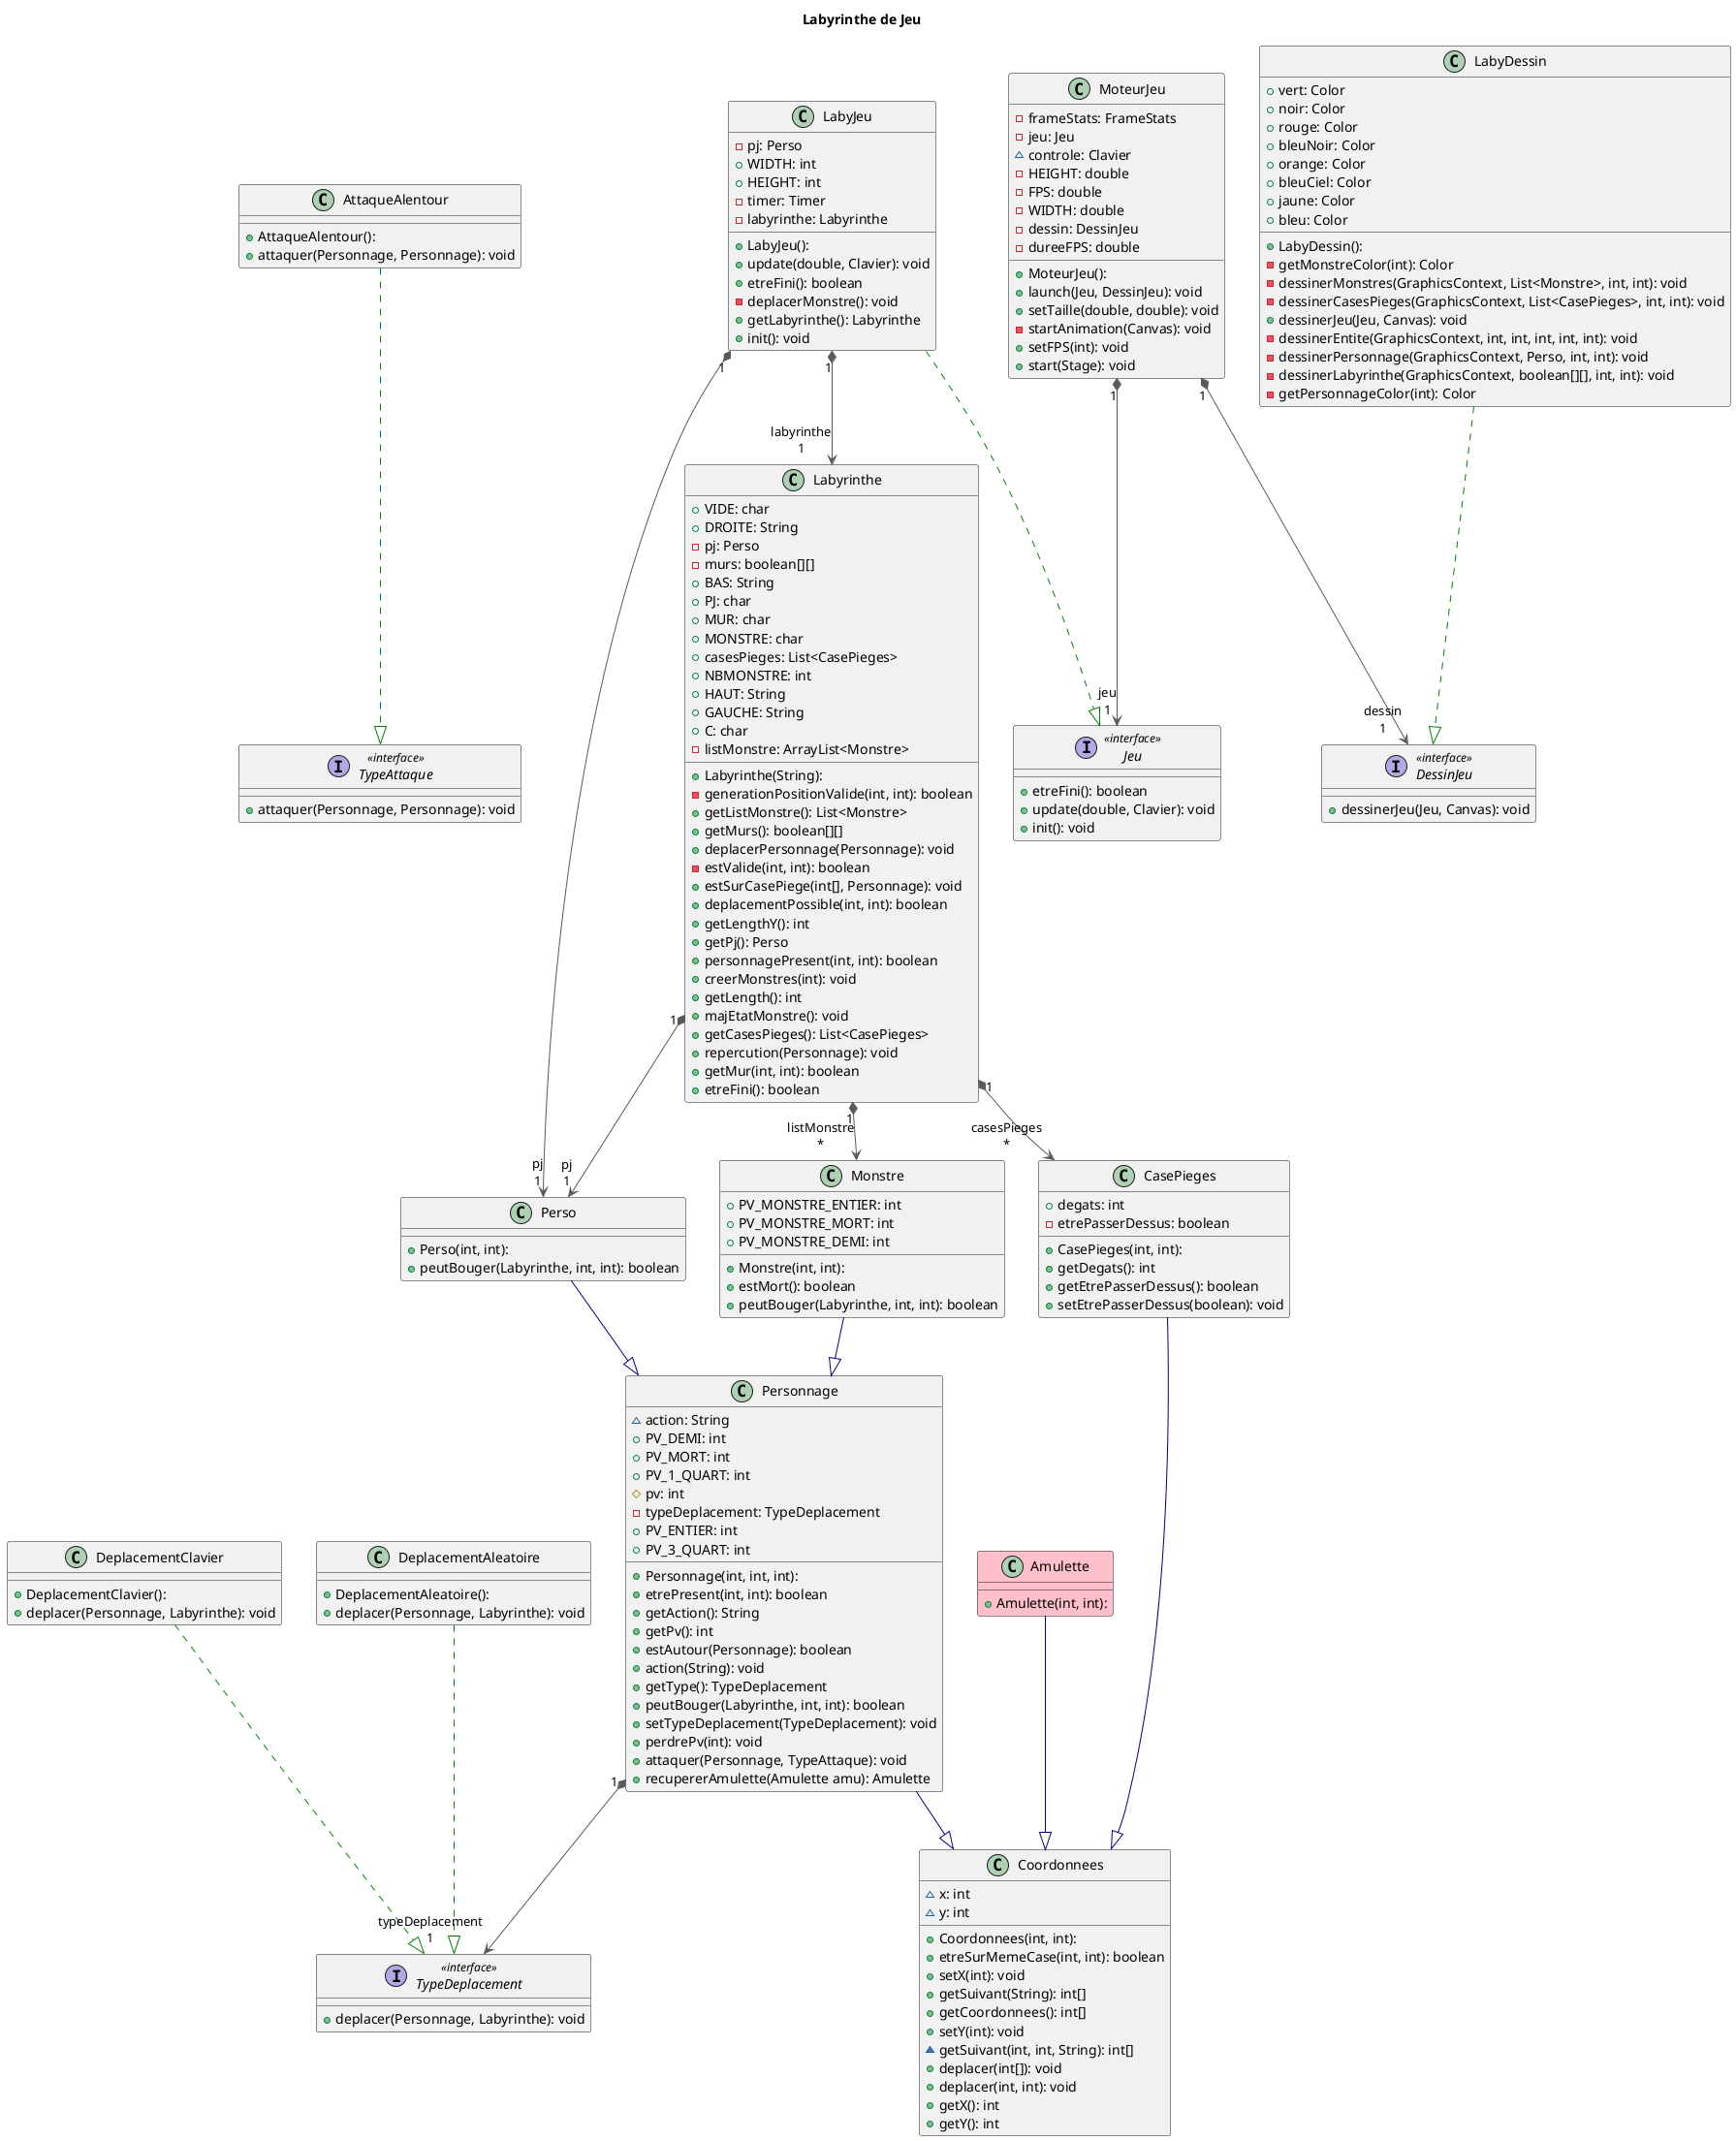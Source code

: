 @startuml
title Labyrinthe de Jeu

'''classes'''
class AttaqueAlentour {
  + AttaqueAlentour():
  + attaquer(Personnage, Personnage): void
}

class CasePieges {
  + CasePieges(int, int):
  + degats: int
  - etrePasserDessus: boolean
  + getDegats(): int
  + getEtrePasserDessus(): boolean
  + setEtrePasserDessus(boolean): void
}

class Coordonnees {
  + Coordonnees(int, int):
  ~ x: int
  ~ y: int
  + etreSurMemeCase(int, int): boolean
  + setX(int): void
  + getSuivant(String): int[]
  + getCoordonnees(): int[]
  + setY(int): void
  ~ getSuivant(int, int, String): int[]
  + deplacer(int[]): void
  + deplacer(int, int): void
  + getX(): int
  + getY(): int
}

class DeplacementAleatoire {
  + DeplacementAleatoire():
  + deplacer(Personnage, Labyrinthe): void
}

class DeplacementClavier {
  + DeplacementClavier():
  + deplacer(Personnage, Labyrinthe): void
}

interface DessinJeu << interface >> {
  + dessinerJeu(Jeu, Canvas): void
}

interface Jeu << interface >> {
  + etreFini(): boolean
  + update(double, Clavier): void
  + init(): void
}

class LabyDessin {
  + LabyDessin():
  + vert: Color
  + noir: Color
  + rouge: Color
  + bleuNoir: Color
  + orange: Color
  + bleuCiel: Color
  + jaune: Color
  + bleu: Color
  - getMonstreColor(int): Color
  - dessinerMonstres(GraphicsContext, List<Monstre>, int, int): void
  - dessinerCasesPieges(GraphicsContext, List<CasePieges>, int, int): void
  + dessinerJeu(Jeu, Canvas): void
  - dessinerEntite(GraphicsContext, int, int, int, int, int): void
  - dessinerPersonnage(GraphicsContext, Perso, int, int): void
  - dessinerLabyrinthe(GraphicsContext, boolean[][], int, int): void
  - getPersonnageColor(int): Color

}

class LabyJeu {
  + LabyJeu():
  - pj: Perso
  + WIDTH: int
  + HEIGHT: int
  - timer: Timer
  - labyrinthe: Labyrinthe
  + update(double, Clavier): void
  + etreFini(): boolean
  - deplacerMonstre(): void
  + getLabyrinthe(): Labyrinthe
  + init(): void
}

class Labyrinthe {
  + Labyrinthe(String):
  + VIDE: char
  + DROITE: String
  - pj: Perso
  - murs: boolean[][]
  + BAS: String
  + PJ: char
  + MUR: char
  + MONSTRE: char
  + casesPieges: List<CasePieges>
  + NBMONSTRE: int
  + HAUT: String
  + GAUCHE: String
  + C: char
  - listMonstre: ArrayList<Monstre>
  - generationPositionValide(int, int): boolean
  + getListMonstre(): List<Monstre>
  + getMurs(): boolean[][]
  + deplacerPersonnage(Personnage): void
  - estValide(int, int): boolean
  + estSurCasePiege(int[], Personnage): void
  + deplacementPossible(int, int): boolean
  + getLengthY(): int
  + getPj(): Perso
  + personnagePresent(int, int): boolean
  + creerMonstres(int): void
  + getLength(): int
  + majEtatMonstre(): void
  + getCasesPieges(): List<CasePieges>
  + repercution(Personnage): void
  + getMur(int, int): boolean
  + etreFini(): boolean
}

class Monstre {
  + Monstre(int, int):
  + PV_MONSTRE_ENTIER: int
  + PV_MONSTRE_MORT: int
  + PV_MONSTRE_DEMI: int
  + estMort(): boolean
  + peutBouger(Labyrinthe, int, int): boolean
}

class MoteurJeu {
  + MoteurJeu():
  - frameStats: FrameStats
  - jeu: Jeu
  ~ controle: Clavier
  - HEIGHT: double
  - FPS: double
  - WIDTH: double
  - dessin: DessinJeu
  - dureeFPS: double
  + launch(Jeu, DessinJeu): void
  + setTaille(double, double): void
  - startAnimation(Canvas): void
  + setFPS(int): void
  + start(Stage): void
}

class Perso {
  + Perso(int, int):
  + peutBouger(Labyrinthe, int, int): boolean
}

class Personnage {
  + Personnage(int, int, int):
  ~ action: String
  + PV_DEMI: int
  + PV_MORT: int
  + PV_1_QUART: int
  # pv: int
  - typeDeplacement: TypeDeplacement
  + PV_ENTIER: int
  + PV_3_QUART: int
  + etrePresent(int, int): boolean
  + getAction(): String
  + getPv(): int
  + estAutour(Personnage): boolean
  + action(String): void
  + getType(): TypeDeplacement
  + peutBouger(Labyrinthe, int, int): boolean
  + setTypeDeplacement(TypeDeplacement): void
  + perdrePv(int): void
  + attaquer(Personnage, TypeAttaque): void
  + recupererAmulette(Amulette amu): Amulette
}

class Amulette #pink {
  + Amulette(int, int):
}

interface TypeAttaque << interface >>{
  + attaquer(Personnage, Personnage): void
}

interface TypeDeplacement << interface >> {
  + deplacer(Personnage, Labyrinthe): void
}

'''relations'''
AttaqueAlentour       -[#008200,dashed]-^  TypeAttaque
CasePieges            -[#000082,plain]-^  Coordonnees
DeplacementAleatoire  -[#008200,dashed]-^  TypeDeplacement
DeplacementClavier    -[#008200,dashed]-^  TypeDeplacement
LabyDessin            -[#008200,dashed]-^  DessinJeu
LabyJeu               -[#008200,dashed]-^  Jeu
LabyJeu              "1" *-[#595959,plain]-> "labyrinthe\n1" Labyrinthe
LabyJeu              "1" *-[#595959,plain]-> "pj\n1" Perso
Labyrinthe           "1" *-[#595959,plain]-> "casesPieges\n*" CasePieges
Labyrinthe           "1" *-[#595959,plain]-> "listMonstre\n*" Monstre
Labyrinthe           "1" *-[#595959,plain]-> "pj\n1" Perso
Monstre               -[#000082,plain]-^  Personnage
MoteurJeu            "1" *-[#595959,plain]-> "dessin\n1" DessinJeu
MoteurJeu            "1" *-[#595959,plain]-> "jeu\n1" Jeu
Perso                 -[#000082,plain]-^  Personnage
Personnage            -[#000082,plain]-^  Coordonnees
Amulette            -[#000082,plain]-^  Coordonnees
Personnage           "1" *-[#595959,plain]-> "typeDeplacement\n1" TypeDeplacement

@enduml